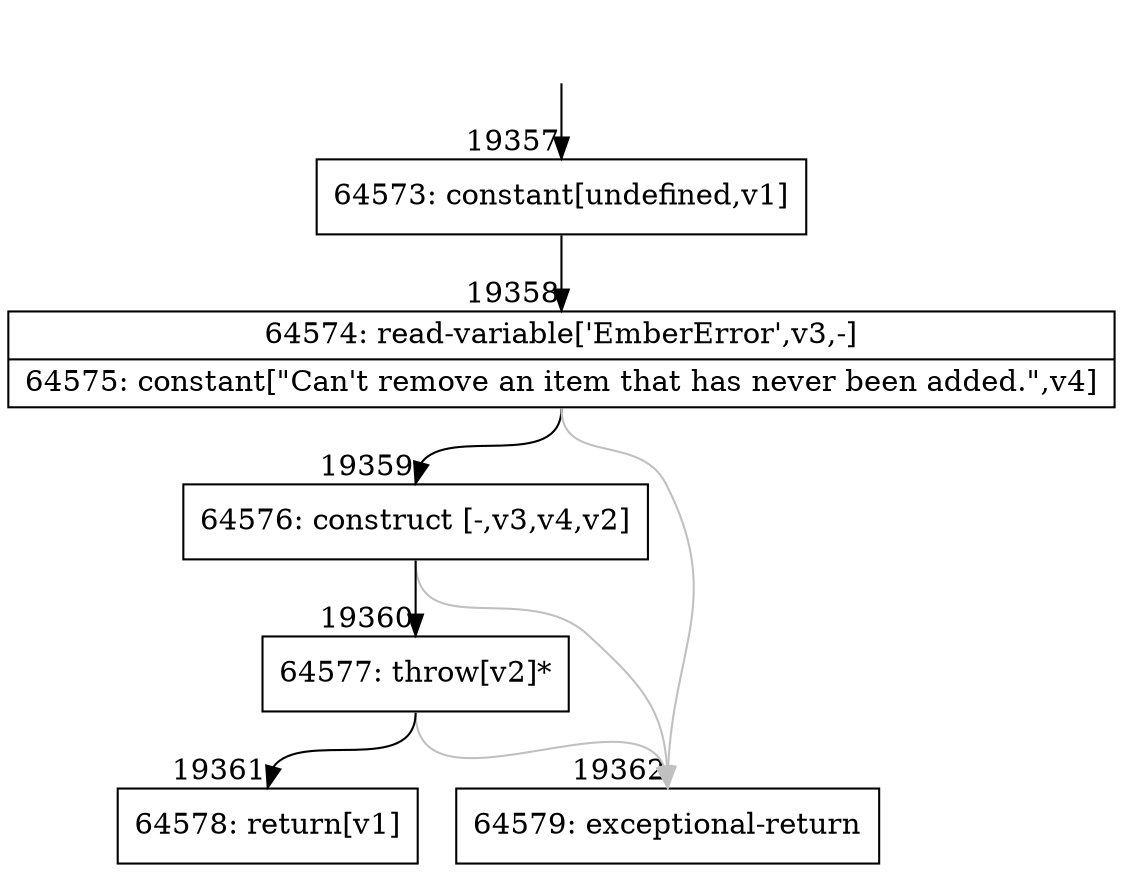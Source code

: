 digraph {
rankdir="TD"
BB_entry1668[shape=none,label=""];
BB_entry1668 -> BB19357 [tailport=s, headport=n, headlabel="    19357"]
BB19357 [shape=record label="{64573: constant[undefined,v1]}" ] 
BB19357 -> BB19358 [tailport=s, headport=n, headlabel="      19358"]
BB19358 [shape=record label="{64574: read-variable['EmberError',v3,-]|64575: constant[\"Can't remove an item that has never been added.\",v4]}" ] 
BB19358 -> BB19359 [tailport=s, headport=n, headlabel="      19359"]
BB19358 -> BB19362 [tailport=s, headport=n, color=gray, headlabel="      19362"]
BB19359 [shape=record label="{64576: construct [-,v3,v4,v2]}" ] 
BB19359 -> BB19360 [tailport=s, headport=n, headlabel="      19360"]
BB19359 -> BB19362 [tailport=s, headport=n, color=gray]
BB19360 [shape=record label="{64577: throw[v2]*}" ] 
BB19360 -> BB19361 [tailport=s, headport=n, headlabel="      19361"]
BB19360 -> BB19362 [tailport=s, headport=n, color=gray]
BB19361 [shape=record label="{64578: return[v1]}" ] 
BB19362 [shape=record label="{64579: exceptional-return}" ] 
//#$~ 36249
}
